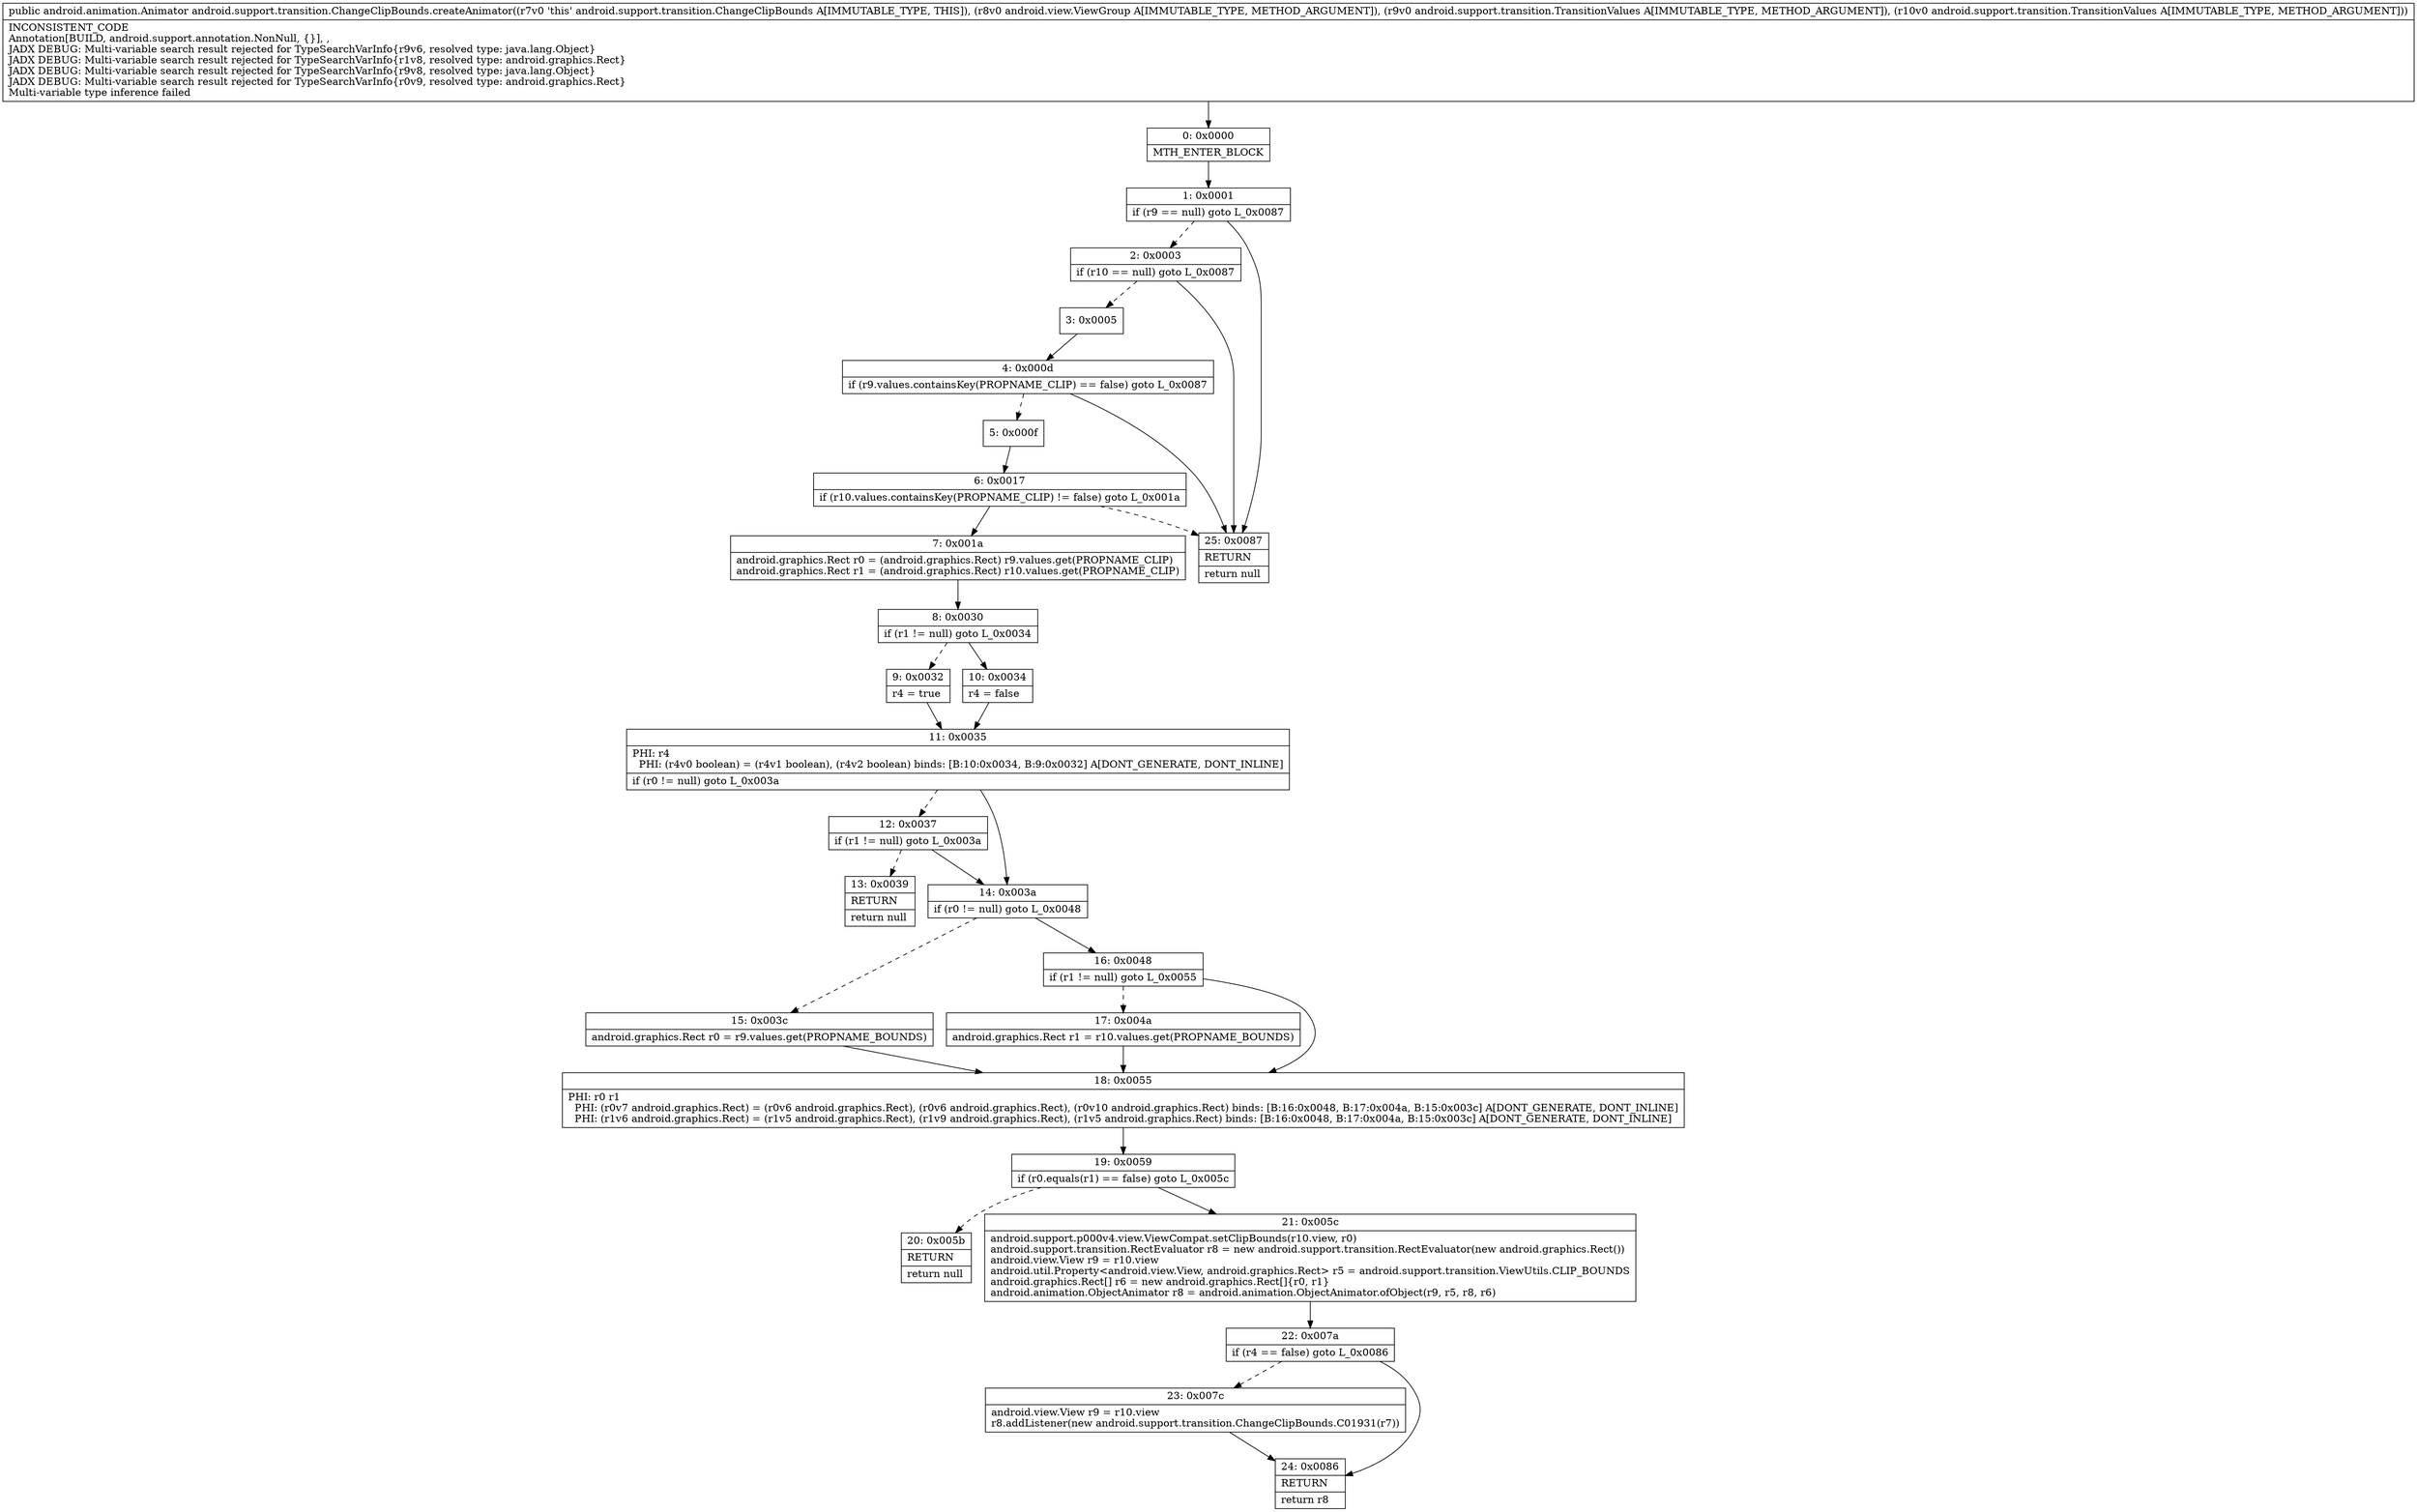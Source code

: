 digraph "CFG forandroid.support.transition.ChangeClipBounds.createAnimator(Landroid\/view\/ViewGroup;Landroid\/support\/transition\/TransitionValues;Landroid\/support\/transition\/TransitionValues;)Landroid\/animation\/Animator;" {
Node_0 [shape=record,label="{0\:\ 0x0000|MTH_ENTER_BLOCK\l}"];
Node_1 [shape=record,label="{1\:\ 0x0001|if (r9 == null) goto L_0x0087\l}"];
Node_2 [shape=record,label="{2\:\ 0x0003|if (r10 == null) goto L_0x0087\l}"];
Node_3 [shape=record,label="{3\:\ 0x0005}"];
Node_4 [shape=record,label="{4\:\ 0x000d|if (r9.values.containsKey(PROPNAME_CLIP) == false) goto L_0x0087\l}"];
Node_5 [shape=record,label="{5\:\ 0x000f}"];
Node_6 [shape=record,label="{6\:\ 0x0017|if (r10.values.containsKey(PROPNAME_CLIP) != false) goto L_0x001a\l}"];
Node_7 [shape=record,label="{7\:\ 0x001a|android.graphics.Rect r0 = (android.graphics.Rect) r9.values.get(PROPNAME_CLIP)\landroid.graphics.Rect r1 = (android.graphics.Rect) r10.values.get(PROPNAME_CLIP)\l}"];
Node_8 [shape=record,label="{8\:\ 0x0030|if (r1 != null) goto L_0x0034\l}"];
Node_9 [shape=record,label="{9\:\ 0x0032|r4 = true\l}"];
Node_10 [shape=record,label="{10\:\ 0x0034|r4 = false\l}"];
Node_11 [shape=record,label="{11\:\ 0x0035|PHI: r4 \l  PHI: (r4v0 boolean) = (r4v1 boolean), (r4v2 boolean) binds: [B:10:0x0034, B:9:0x0032] A[DONT_GENERATE, DONT_INLINE]\l|if (r0 != null) goto L_0x003a\l}"];
Node_12 [shape=record,label="{12\:\ 0x0037|if (r1 != null) goto L_0x003a\l}"];
Node_13 [shape=record,label="{13\:\ 0x0039|RETURN\l|return null\l}"];
Node_14 [shape=record,label="{14\:\ 0x003a|if (r0 != null) goto L_0x0048\l}"];
Node_15 [shape=record,label="{15\:\ 0x003c|android.graphics.Rect r0 = r9.values.get(PROPNAME_BOUNDS)\l}"];
Node_16 [shape=record,label="{16\:\ 0x0048|if (r1 != null) goto L_0x0055\l}"];
Node_17 [shape=record,label="{17\:\ 0x004a|android.graphics.Rect r1 = r10.values.get(PROPNAME_BOUNDS)\l}"];
Node_18 [shape=record,label="{18\:\ 0x0055|PHI: r0 r1 \l  PHI: (r0v7 android.graphics.Rect) = (r0v6 android.graphics.Rect), (r0v6 android.graphics.Rect), (r0v10 android.graphics.Rect) binds: [B:16:0x0048, B:17:0x004a, B:15:0x003c] A[DONT_GENERATE, DONT_INLINE]\l  PHI: (r1v6 android.graphics.Rect) = (r1v5 android.graphics.Rect), (r1v9 android.graphics.Rect), (r1v5 android.graphics.Rect) binds: [B:16:0x0048, B:17:0x004a, B:15:0x003c] A[DONT_GENERATE, DONT_INLINE]\l}"];
Node_19 [shape=record,label="{19\:\ 0x0059|if (r0.equals(r1) == false) goto L_0x005c\l}"];
Node_20 [shape=record,label="{20\:\ 0x005b|RETURN\l|return null\l}"];
Node_21 [shape=record,label="{21\:\ 0x005c|android.support.p000v4.view.ViewCompat.setClipBounds(r10.view, r0)\landroid.support.transition.RectEvaluator r8 = new android.support.transition.RectEvaluator(new android.graphics.Rect())\landroid.view.View r9 = r10.view\landroid.util.Property\<android.view.View, android.graphics.Rect\> r5 = android.support.transition.ViewUtils.CLIP_BOUNDS\landroid.graphics.Rect[] r6 = new android.graphics.Rect[]\{r0, r1\}\landroid.animation.ObjectAnimator r8 = android.animation.ObjectAnimator.ofObject(r9, r5, r8, r6)\l}"];
Node_22 [shape=record,label="{22\:\ 0x007a|if (r4 == false) goto L_0x0086\l}"];
Node_23 [shape=record,label="{23\:\ 0x007c|android.view.View r9 = r10.view\lr8.addListener(new android.support.transition.ChangeClipBounds.C01931(r7))\l}"];
Node_24 [shape=record,label="{24\:\ 0x0086|RETURN\l|return r8\l}"];
Node_25 [shape=record,label="{25\:\ 0x0087|RETURN\l|return null\l}"];
MethodNode[shape=record,label="{public android.animation.Animator android.support.transition.ChangeClipBounds.createAnimator((r7v0 'this' android.support.transition.ChangeClipBounds A[IMMUTABLE_TYPE, THIS]), (r8v0 android.view.ViewGroup A[IMMUTABLE_TYPE, METHOD_ARGUMENT]), (r9v0 android.support.transition.TransitionValues A[IMMUTABLE_TYPE, METHOD_ARGUMENT]), (r10v0 android.support.transition.TransitionValues A[IMMUTABLE_TYPE, METHOD_ARGUMENT]))  | INCONSISTENT_CODE\lAnnotation[BUILD, android.support.annotation.NonNull, \{\}], , \lJADX DEBUG: Multi\-variable search result rejected for TypeSearchVarInfo\{r9v6, resolved type: java.lang.Object\}\lJADX DEBUG: Multi\-variable search result rejected for TypeSearchVarInfo\{r1v8, resolved type: android.graphics.Rect\}\lJADX DEBUG: Multi\-variable search result rejected for TypeSearchVarInfo\{r9v8, resolved type: java.lang.Object\}\lJADX DEBUG: Multi\-variable search result rejected for TypeSearchVarInfo\{r0v9, resolved type: android.graphics.Rect\}\lMulti\-variable type inference failed\l}"];
MethodNode -> Node_0;
Node_0 -> Node_1;
Node_1 -> Node_2[style=dashed];
Node_1 -> Node_25;
Node_2 -> Node_3[style=dashed];
Node_2 -> Node_25;
Node_3 -> Node_4;
Node_4 -> Node_5[style=dashed];
Node_4 -> Node_25;
Node_5 -> Node_6;
Node_6 -> Node_7;
Node_6 -> Node_25[style=dashed];
Node_7 -> Node_8;
Node_8 -> Node_9[style=dashed];
Node_8 -> Node_10;
Node_9 -> Node_11;
Node_10 -> Node_11;
Node_11 -> Node_12[style=dashed];
Node_11 -> Node_14;
Node_12 -> Node_13[style=dashed];
Node_12 -> Node_14;
Node_14 -> Node_15[style=dashed];
Node_14 -> Node_16;
Node_15 -> Node_18;
Node_16 -> Node_17[style=dashed];
Node_16 -> Node_18;
Node_17 -> Node_18;
Node_18 -> Node_19;
Node_19 -> Node_20[style=dashed];
Node_19 -> Node_21;
Node_21 -> Node_22;
Node_22 -> Node_23[style=dashed];
Node_22 -> Node_24;
Node_23 -> Node_24;
}

